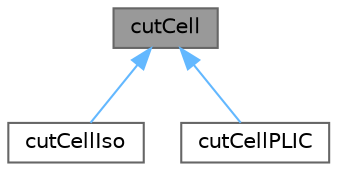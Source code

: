 digraph "cutCell"
{
 // LATEX_PDF_SIZE
  bgcolor="transparent";
  edge [fontname=Helvetica,fontsize=10,labelfontname=Helvetica,labelfontsize=10];
  node [fontname=Helvetica,fontsize=10,shape=box,height=0.2,width=0.4];
  Node1 [id="Node000001",label="cutCell",height=0.2,width=0.4,color="gray40", fillcolor="grey60", style="filled", fontcolor="black",tooltip="Service routines for cutting a cell, celli, of an fvMesh, mesh_, at its intersection with a surface."];
  Node1 -> Node2 [id="edge1_Node000001_Node000002",dir="back",color="steelblue1",style="solid",tooltip=" "];
  Node2 [id="Node000002",label="cutCellIso",height=0.2,width=0.4,color="gray40", fillcolor="white", style="filled",URL="$classFoam_1_1cutCellIso.html",tooltip="Class for cutting a cell, celli, of an fvMesh, mesh_, at its intersection with an isosurface defined ..."];
  Node1 -> Node3 [id="edge2_Node000001_Node000003",dir="back",color="steelblue1",style="solid",tooltip=" "];
  Node3 [id="Node000003",label="cutCellPLIC",height=0.2,width=0.4,color="gray40", fillcolor="white", style="filled",URL="$classFoam_1_1cutCellPLIC.html",tooltip="Class for cutting a cell, cellI, of an fvMesh, mesh_, at its intersection with an surface defined by ..."];
}
